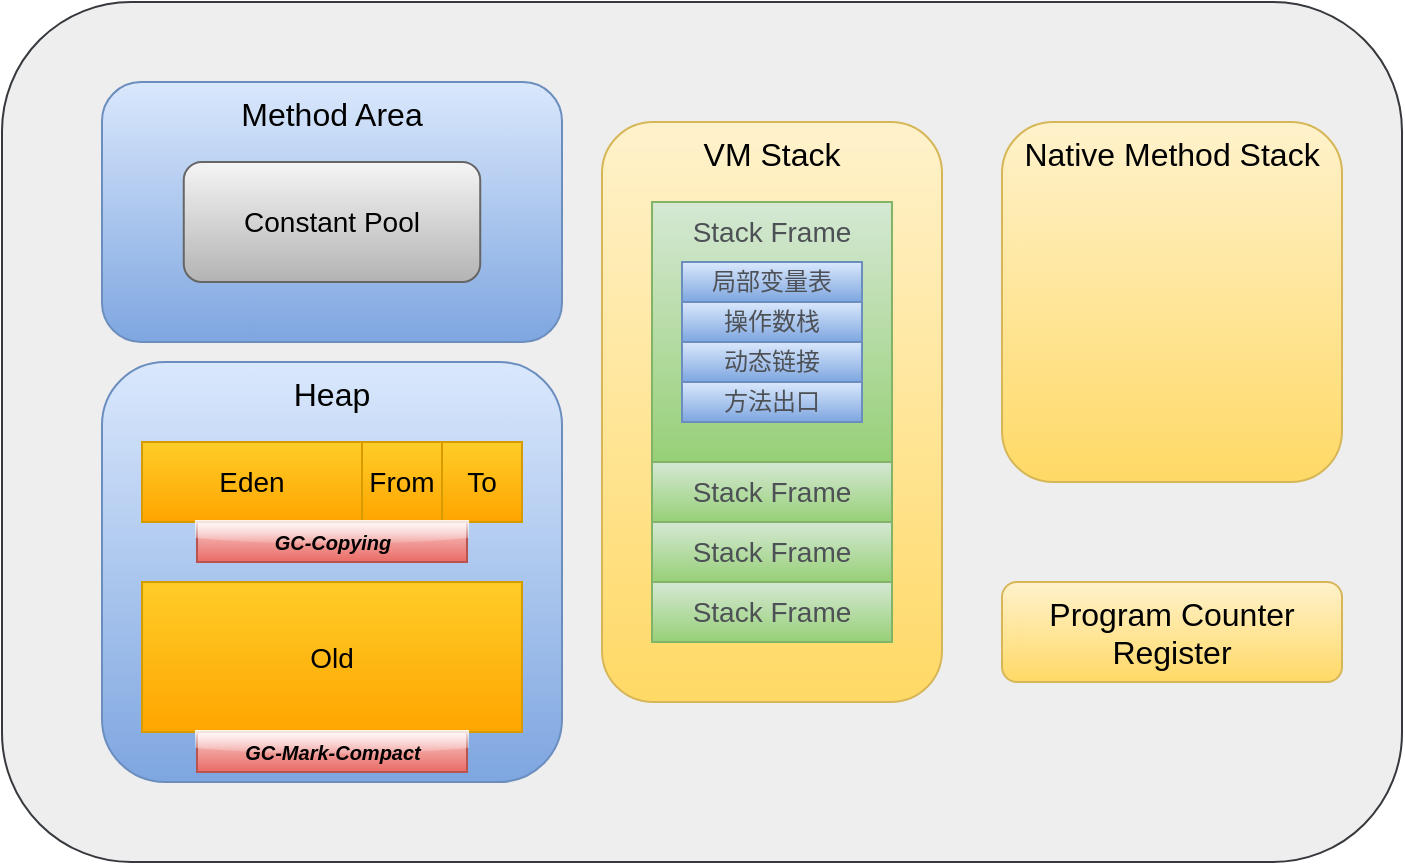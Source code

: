 <mxfile version="21.6.8" type="device">
  <diagram name="第 1 页" id="uirj7UwnjHAc908DG9zA">
    <mxGraphModel dx="1434" dy="2053" grid="1" gridSize="10" guides="1" tooltips="1" connect="1" arrows="1" fold="1" page="1" pageScale="1" pageWidth="827" pageHeight="1169" math="0" shadow="0">
      <root>
        <mxCell id="0" />
        <mxCell id="1" parent="0" />
        <mxCell id="sFHfNvW3am0BZzK_AOpW-1" value="" style="rounded=1;whiteSpace=wrap;html=1;fillColor=#eeeeee;strokeColor=#36393d;" vertex="1" parent="1">
          <mxGeometry x="60" y="-170" width="700" height="430" as="geometry" />
        </mxCell>
        <mxCell id="sFHfNvW3am0BZzK_AOpW-6" value="&lt;font style=&quot;font-size: 16px;&quot;&gt;Native Method Stack&lt;/font&gt;" style="rounded=1;whiteSpace=wrap;html=1;fillStyle=auto;horizontal=1;verticalAlign=top;fillColor=#fff2cc;gradientColor=#ffd966;strokeColor=#d6b656;" vertex="1" parent="1">
          <mxGeometry x="560" y="-110" width="170" height="180" as="geometry" />
        </mxCell>
        <mxCell id="sFHfNvW3am0BZzK_AOpW-7" value="&lt;font style=&quot;font-size: 16px;&quot;&gt;Program Counter Register&lt;/font&gt;" style="rounded=1;whiteSpace=wrap;html=1;fillStyle=auto;horizontal=1;verticalAlign=top;fillColor=#fff2cc;gradientColor=#ffd966;strokeColor=#d6b656;" vertex="1" parent="1">
          <mxGeometry x="560" y="120" width="170" height="50" as="geometry" />
        </mxCell>
        <mxCell id="sFHfNvW3am0BZzK_AOpW-21" value="" style="group" vertex="1" connectable="0" parent="1">
          <mxGeometry x="360" y="-110" width="170" height="330" as="geometry" />
        </mxCell>
        <mxCell id="sFHfNvW3am0BZzK_AOpW-5" value="&lt;font style=&quot;font-size: 16px;&quot;&gt;VM Stack&lt;/font&gt;" style="rounded=1;whiteSpace=wrap;html=1;fillStyle=auto;horizontal=1;verticalAlign=top;fillColor=#fff2cc;gradientColor=#ffd966;strokeColor=#d6b656;" vertex="1" parent="sFHfNvW3am0BZzK_AOpW-21">
          <mxGeometry width="170" height="290" as="geometry" />
        </mxCell>
        <mxCell id="sFHfNvW3am0BZzK_AOpW-17" value="" style="group" vertex="1" connectable="0" parent="sFHfNvW3am0BZzK_AOpW-21">
          <mxGeometry x="25" y="40" width="120" height="130" as="geometry" />
        </mxCell>
        <mxCell id="sFHfNvW3am0BZzK_AOpW-10" value="&lt;span style=&quot;color: rgb(77, 81, 86); font-family: arial, sans-serif; font-size: 14px; font-style: normal; font-variant-ligatures: normal; font-variant-caps: normal; font-weight: 400; letter-spacing: normal; orphans: 2; text-align: left; text-indent: 0px; text-transform: none; widows: 2; word-spacing: 0px; -webkit-text-stroke-width: 0px; text-decoration-thickness: initial; text-decoration-style: initial; text-decoration-color: initial; float: none; display: inline !important;&quot;&gt;Stack Frame&lt;/span&gt;" style="rounded=0;whiteSpace=wrap;html=1;fillColor=#d5e8d4;gradientColor=#97d077;strokeColor=#82b366;labelBackgroundColor=none;verticalAlign=top;" vertex="1" parent="sFHfNvW3am0BZzK_AOpW-17">
          <mxGeometry width="120" height="130" as="geometry" />
        </mxCell>
        <mxCell id="sFHfNvW3am0BZzK_AOpW-16" value="" style="group;labelBackgroundColor=none;fillColor=#dae8fc;strokeColor=#6c8ebf;gradientColor=#7ea6e0;" vertex="1" connectable="0" parent="sFHfNvW3am0BZzK_AOpW-17">
          <mxGeometry x="15" y="30" width="90" height="80" as="geometry" />
        </mxCell>
        <mxCell id="sFHfNvW3am0BZzK_AOpW-11" value="&lt;div style=&quot;text-align: left;&quot;&gt;&lt;font size=&quot;1&quot; face=&quot;arial, sans-serif&quot; color=&quot;#4d5156&quot;&gt;&lt;span style=&quot;font-size: 12px;&quot;&gt;局部变量表&lt;/span&gt;&lt;/font&gt;&lt;/div&gt;" style="rounded=0;whiteSpace=wrap;html=1;labelBackgroundColor=none;fillColor=#dae8fc;strokeColor=#6c8ebf;gradientColor=#7ea6e0;" vertex="1" parent="sFHfNvW3am0BZzK_AOpW-16">
          <mxGeometry width="90" height="20" as="geometry" />
        </mxCell>
        <mxCell id="sFHfNvW3am0BZzK_AOpW-12" value="&lt;div style=&quot;text-align: left;&quot;&gt;&lt;font size=&quot;1&quot; face=&quot;arial, sans-serif&quot; color=&quot;#4d5156&quot;&gt;&lt;span style=&quot;font-size: 12px;&quot;&gt;操作数栈&lt;/span&gt;&lt;/font&gt;&lt;/div&gt;" style="rounded=0;whiteSpace=wrap;html=1;labelBackgroundColor=none;fillColor=#dae8fc;strokeColor=#6c8ebf;gradientColor=#7ea6e0;" vertex="1" parent="sFHfNvW3am0BZzK_AOpW-16">
          <mxGeometry y="20" width="90" height="20" as="geometry" />
        </mxCell>
        <mxCell id="sFHfNvW3am0BZzK_AOpW-13" value="&lt;div style=&quot;text-align: left;&quot;&gt;&lt;font size=&quot;1&quot; face=&quot;arial, sans-serif&quot; color=&quot;#4d5156&quot;&gt;&lt;span style=&quot;font-size: 12px;&quot;&gt;动态链接&lt;/span&gt;&lt;/font&gt;&lt;/div&gt;" style="rounded=0;whiteSpace=wrap;html=1;labelBackgroundColor=none;fillColor=#dae8fc;strokeColor=#6c8ebf;gradientColor=#7ea6e0;" vertex="1" parent="sFHfNvW3am0BZzK_AOpW-16">
          <mxGeometry y="40" width="90" height="20" as="geometry" />
        </mxCell>
        <mxCell id="sFHfNvW3am0BZzK_AOpW-14" value="&lt;div style=&quot;text-align: left;&quot;&gt;&lt;font size=&quot;1&quot; face=&quot;arial, sans-serif&quot; color=&quot;#4d5156&quot;&gt;&lt;span style=&quot;font-size: 12px;&quot;&gt;方法出口&lt;/span&gt;&lt;/font&gt;&lt;/div&gt;" style="rounded=0;whiteSpace=wrap;html=1;labelBackgroundColor=none;fillColor=#dae8fc;strokeColor=#6c8ebf;gradientColor=#7ea6e0;" vertex="1" parent="sFHfNvW3am0BZzK_AOpW-16">
          <mxGeometry y="60" width="90" height="20" as="geometry" />
        </mxCell>
        <mxCell id="sFHfNvW3am0BZzK_AOpW-18" value="&lt;span style=&quot;color: rgb(77, 81, 86); font-family: arial, sans-serif; font-size: 14px; font-style: normal; font-variant-ligatures: normal; font-variant-caps: normal; font-weight: 400; letter-spacing: normal; orphans: 2; text-align: left; text-indent: 0px; text-transform: none; widows: 2; word-spacing: 0px; -webkit-text-stroke-width: 0px; text-decoration-thickness: initial; text-decoration-style: initial; text-decoration-color: initial; float: none; display: inline !important;&quot;&gt;Stack Frame&lt;/span&gt;" style="rounded=0;whiteSpace=wrap;html=1;fillColor=#d5e8d4;gradientColor=#97d077;strokeColor=#82b366;labelBackgroundColor=none;verticalAlign=top;" vertex="1" parent="sFHfNvW3am0BZzK_AOpW-21">
          <mxGeometry x="25" y="170" width="120" height="30" as="geometry" />
        </mxCell>
        <mxCell id="sFHfNvW3am0BZzK_AOpW-19" value="&lt;span style=&quot;color: rgb(77, 81, 86); font-family: arial, sans-serif; font-size: 14px; font-style: normal; font-variant-ligatures: normal; font-variant-caps: normal; font-weight: 400; letter-spacing: normal; orphans: 2; text-align: left; text-indent: 0px; text-transform: none; widows: 2; word-spacing: 0px; -webkit-text-stroke-width: 0px; text-decoration-thickness: initial; text-decoration-style: initial; text-decoration-color: initial; float: none; display: inline !important;&quot;&gt;Stack Frame&lt;/span&gt;" style="rounded=0;whiteSpace=wrap;html=1;fillColor=#d5e8d4;gradientColor=#97d077;strokeColor=#82b366;labelBackgroundColor=none;verticalAlign=top;" vertex="1" parent="sFHfNvW3am0BZzK_AOpW-21">
          <mxGeometry x="25" y="200" width="120" height="30" as="geometry" />
        </mxCell>
        <mxCell id="sFHfNvW3am0BZzK_AOpW-20" value="&lt;span style=&quot;color: rgb(77, 81, 86); font-family: arial, sans-serif; font-size: 14px; font-style: normal; font-variant-ligatures: normal; font-variant-caps: normal; font-weight: 400; letter-spacing: normal; orphans: 2; text-align: left; text-indent: 0px; text-transform: none; widows: 2; word-spacing: 0px; -webkit-text-stroke-width: 0px; text-decoration-thickness: initial; text-decoration-style: initial; text-decoration-color: initial; float: none; display: inline !important;&quot;&gt;Stack Frame&lt;/span&gt;" style="rounded=0;whiteSpace=wrap;html=1;fillColor=#d5e8d4;gradientColor=#97d077;strokeColor=#82b366;labelBackgroundColor=none;verticalAlign=top;" vertex="1" parent="sFHfNvW3am0BZzK_AOpW-21">
          <mxGeometry x="25" y="230" width="120" height="30" as="geometry" />
        </mxCell>
        <mxCell id="sFHfNvW3am0BZzK_AOpW-28" value="" style="group" vertex="1" connectable="0" parent="1">
          <mxGeometry x="110" y="10" width="230" height="210" as="geometry" />
        </mxCell>
        <mxCell id="sFHfNvW3am0BZzK_AOpW-4" value="&lt;font style=&quot;font-size: 16px;&quot;&gt;Heap&lt;/font&gt;" style="rounded=1;whiteSpace=wrap;html=1;fillStyle=auto;horizontal=1;verticalAlign=top;fillColor=#dae8fc;gradientColor=#7ea6e0;strokeColor=#6c8ebf;" vertex="1" parent="sFHfNvW3am0BZzK_AOpW-28">
          <mxGeometry width="230" height="210" as="geometry" />
        </mxCell>
        <mxCell id="sFHfNvW3am0BZzK_AOpW-26" value="&lt;font style=&quot;font-size: 14px;&quot;&gt;Old&lt;/font&gt;" style="rounded=0;whiteSpace=wrap;html=1;fillColor=#ffcd28;gradientColor=#ffa500;strokeColor=#d79b00;" vertex="1" parent="sFHfNvW3am0BZzK_AOpW-28">
          <mxGeometry x="20" y="110" width="190" height="75" as="geometry" />
        </mxCell>
        <mxCell id="sFHfNvW3am0BZzK_AOpW-27" value="" style="group" vertex="1" connectable="0" parent="sFHfNvW3am0BZzK_AOpW-28">
          <mxGeometry x="20" y="40" width="190" height="40" as="geometry" />
        </mxCell>
        <mxCell id="sFHfNvW3am0BZzK_AOpW-22" value="&lt;font style=&quot;font-size: 14px;&quot;&gt;Eden&lt;/font&gt;" style="rounded=0;whiteSpace=wrap;html=1;fillColor=#ffcd28;gradientColor=#ffa500;strokeColor=#d79b00;" vertex="1" parent="sFHfNvW3am0BZzK_AOpW-27">
          <mxGeometry width="110" height="40" as="geometry" />
        </mxCell>
        <mxCell id="sFHfNvW3am0BZzK_AOpW-23" value="&lt;font style=&quot;font-size: 14px;&quot;&gt;From&lt;/font&gt;" style="rounded=0;whiteSpace=wrap;html=1;fillColor=#ffcd28;gradientColor=#ffa500;strokeColor=#d79b00;" vertex="1" parent="sFHfNvW3am0BZzK_AOpW-27">
          <mxGeometry x="110" width="40" height="40" as="geometry" />
        </mxCell>
        <mxCell id="sFHfNvW3am0BZzK_AOpW-24" value="&lt;font style=&quot;font-size: 14px;&quot;&gt;To&lt;/font&gt;" style="rounded=0;whiteSpace=wrap;html=1;fillColor=#ffcd28;gradientColor=#ffa500;strokeColor=#d79b00;" vertex="1" parent="sFHfNvW3am0BZzK_AOpW-27">
          <mxGeometry x="150" width="40" height="40" as="geometry" />
        </mxCell>
        <mxCell id="sFHfNvW3am0BZzK_AOpW-29" value="&lt;b&gt;&lt;font style=&quot;font-size: 10px;&quot;&gt;&lt;i&gt;GC-Copying&lt;/i&gt;&lt;/font&gt;&lt;/b&gt;" style="rounded=0;whiteSpace=wrap;html=1;glass=1;fillColor=#f8cecc;gradientColor=#ea6b66;strokeColor=#b85450;" vertex="1" parent="sFHfNvW3am0BZzK_AOpW-28">
          <mxGeometry x="47.5" y="80" width="135" height="20" as="geometry" />
        </mxCell>
        <mxCell id="sFHfNvW3am0BZzK_AOpW-31" value="&lt;b&gt;&lt;font style=&quot;font-size: 10px;&quot;&gt;&lt;i&gt;GC-Mark-Compact&lt;/i&gt;&lt;/font&gt;&lt;/b&gt;" style="rounded=0;whiteSpace=wrap;html=1;glass=1;fillColor=#f8cecc;gradientColor=#ea6b66;strokeColor=#b85450;" vertex="1" parent="sFHfNvW3am0BZzK_AOpW-28">
          <mxGeometry x="47.5" y="185" width="135" height="20" as="geometry" />
        </mxCell>
        <mxCell id="sFHfNvW3am0BZzK_AOpW-32" value="" style="group" vertex="1" connectable="0" parent="1">
          <mxGeometry x="110" y="-130" width="230" height="130" as="geometry" />
        </mxCell>
        <mxCell id="sFHfNvW3am0BZzK_AOpW-2" value="&lt;font style=&quot;font-size: 16px;&quot;&gt;Method Area&lt;/font&gt;" style="rounded=1;whiteSpace=wrap;html=1;fillStyle=auto;horizontal=1;verticalAlign=top;fillColor=#dae8fc;gradientColor=#7ea6e0;strokeColor=#6c8ebf;" vertex="1" parent="sFHfNvW3am0BZzK_AOpW-32">
          <mxGeometry width="230" height="130" as="geometry" />
        </mxCell>
        <mxCell id="sFHfNvW3am0BZzK_AOpW-3" value="&lt;font style=&quot;font-size: 14px;&quot;&gt;Constant Pool&lt;/font&gt;" style="rounded=1;whiteSpace=wrap;html=1;fillColor=#f5f5f5;gradientColor=#b3b3b3;strokeColor=#666666;" vertex="1" parent="sFHfNvW3am0BZzK_AOpW-32">
          <mxGeometry x="40.882" y="40" width="148.235" height="60" as="geometry" />
        </mxCell>
      </root>
    </mxGraphModel>
  </diagram>
</mxfile>
